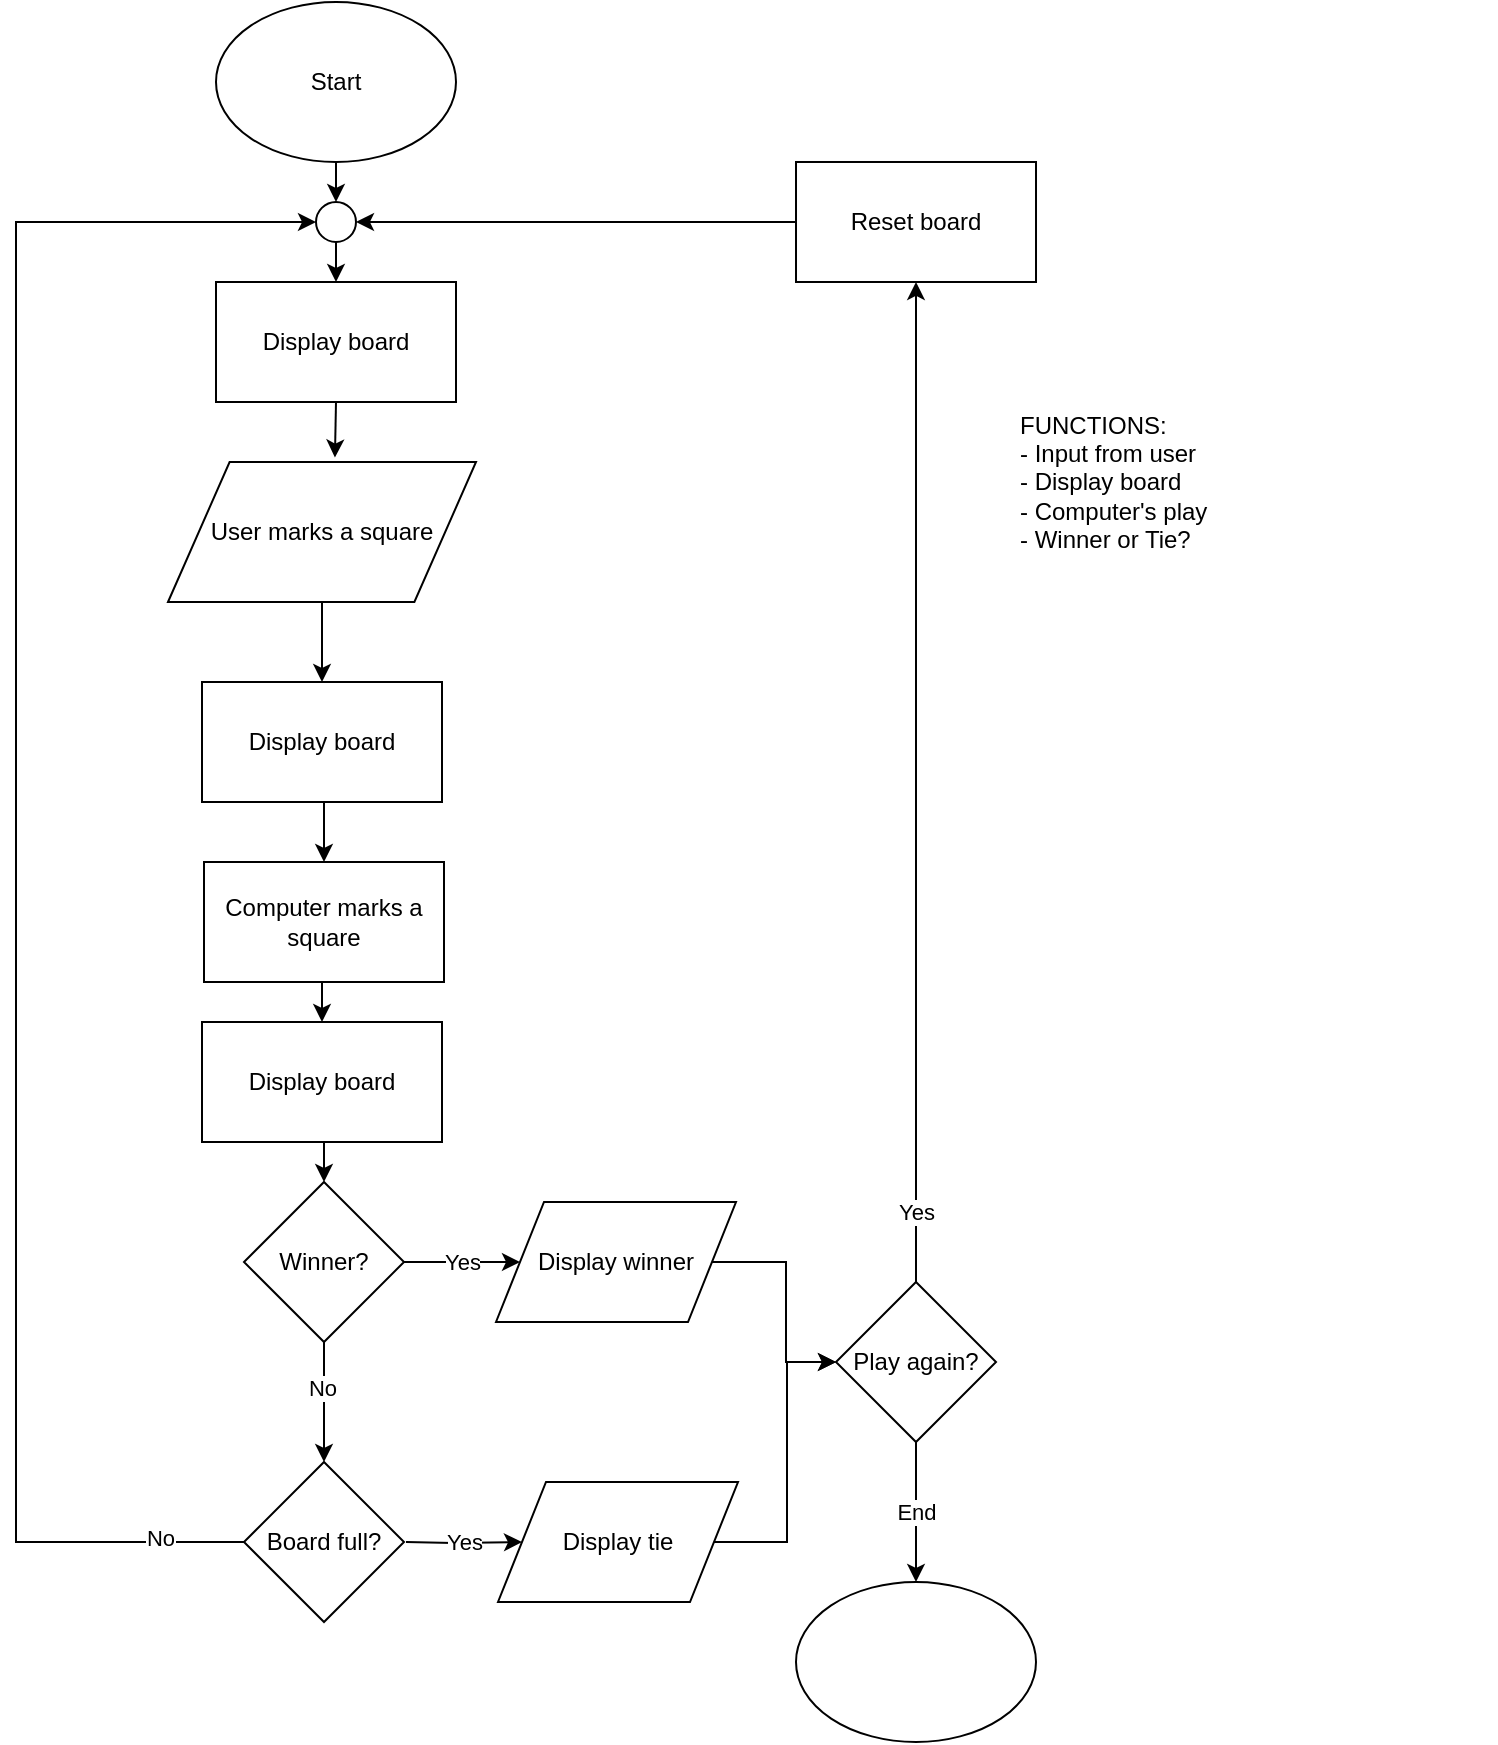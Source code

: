 <mxfile version="13.0.3" type="device"><diagram id="C5RBs43oDa-KdzZeNtuy" name="Page-1"><mxGraphModel dx="1378" dy="2150" grid="1" gridSize="10" guides="1" tooltips="1" connect="1" arrows="1" fold="1" page="1" pageScale="1" pageWidth="827" pageHeight="1169" math="0" shadow="0"><root><mxCell id="WIyWlLk6GJQsqaUBKTNV-0"/><mxCell id="WIyWlLk6GJQsqaUBKTNV-1" parent="WIyWlLk6GJQsqaUBKTNV-0"/><mxCell id="xdMYNbmBCf6SEY99HGj_-5" style="edgeStyle=orthogonalEdgeStyle;rounded=0;orthogonalLoop=1;jettySize=auto;html=1;exitX=0.5;exitY=1;exitDx=0;exitDy=0;entryX=0.5;entryY=0;entryDx=0;entryDy=0;" parent="WIyWlLk6GJQsqaUBKTNV-1" source="xdMYNbmBCf6SEY99HGj_-6" target="xdMYNbmBCf6SEY99HGj_-4" edge="1"><mxGeometry relative="1" as="geometry"/></mxCell><mxCell id="xdMYNbmBCf6SEY99HGj_-2" value="Start" style="ellipse;whiteSpace=wrap;html=1;" parent="WIyWlLk6GJQsqaUBKTNV-1" vertex="1"><mxGeometry x="220" y="80" width="120" height="80" as="geometry"/></mxCell><mxCell id="xdMYNbmBCf6SEY99HGj_-12" style="edgeStyle=orthogonalEdgeStyle;rounded=0;orthogonalLoop=1;jettySize=auto;html=1;exitX=0.5;exitY=1;exitDx=0;exitDy=0;entryX=0.542;entryY=-0.032;entryDx=0;entryDy=0;entryPerimeter=0;" parent="WIyWlLk6GJQsqaUBKTNV-1" source="xdMYNbmBCf6SEY99HGj_-4" target="xdMYNbmBCf6SEY99HGj_-11" edge="1"><mxGeometry relative="1" as="geometry"/></mxCell><mxCell id="xdMYNbmBCf6SEY99HGj_-4" value="Display board" style="rounded=0;whiteSpace=wrap;html=1;" parent="WIyWlLk6GJQsqaUBKTNV-1" vertex="1"><mxGeometry x="220" y="220" width="120" height="60" as="geometry"/></mxCell><mxCell id="xdMYNbmBCf6SEY99HGj_-6" value="" style="ellipse;whiteSpace=wrap;html=1;aspect=fixed;" parent="WIyWlLk6GJQsqaUBKTNV-1" vertex="1"><mxGeometry x="270" y="180" width="20" height="20" as="geometry"/></mxCell><mxCell id="xdMYNbmBCf6SEY99HGj_-9" style="edgeStyle=orthogonalEdgeStyle;rounded=0;orthogonalLoop=1;jettySize=auto;html=1;exitX=0.5;exitY=1;exitDx=0;exitDy=0;entryX=0.5;entryY=0;entryDx=0;entryDy=0;" parent="WIyWlLk6GJQsqaUBKTNV-1" source="xdMYNbmBCf6SEY99HGj_-2" target="xdMYNbmBCf6SEY99HGj_-6" edge="1"><mxGeometry relative="1" as="geometry"><mxPoint x="280" y="160" as="sourcePoint"/><mxPoint x="280" y="220" as="targetPoint"/></mxGeometry></mxCell><mxCell id="xdMYNbmBCf6SEY99HGj_-14" style="edgeStyle=orthogonalEdgeStyle;rounded=0;orthogonalLoop=1;jettySize=auto;html=1;exitX=0.5;exitY=1;exitDx=0;exitDy=0;entryX=0.5;entryY=0;entryDx=0;entryDy=0;" parent="WIyWlLk6GJQsqaUBKTNV-1" source="xdMYNbmBCf6SEY99HGj_-11" target="xdMYNbmBCf6SEY99HGj_-13" edge="1"><mxGeometry relative="1" as="geometry"/></mxCell><mxCell id="xdMYNbmBCf6SEY99HGj_-11" value="User marks a square" style="shape=parallelogram;perimeter=parallelogramPerimeter;verticalAlign=middle;horizontal=1;whiteSpace=wrap;html=1;" parent="WIyWlLk6GJQsqaUBKTNV-1" vertex="1"><mxGeometry x="196" y="310" width="154" height="70" as="geometry"/></mxCell><mxCell id="xdMYNbmBCf6SEY99HGj_-16" style="edgeStyle=orthogonalEdgeStyle;rounded=0;orthogonalLoop=1;jettySize=auto;html=1;exitX=0.5;exitY=1;exitDx=0;exitDy=0;entryX=0.5;entryY=0;entryDx=0;entryDy=0;" parent="WIyWlLk6GJQsqaUBKTNV-1" source="xdMYNbmBCf6SEY99HGj_-13" target="xdMYNbmBCf6SEY99HGj_-15" edge="1"><mxGeometry relative="1" as="geometry"/></mxCell><mxCell id="xdMYNbmBCf6SEY99HGj_-13" value="Display board" style="rounded=0;whiteSpace=wrap;html=1;" parent="WIyWlLk6GJQsqaUBKTNV-1" vertex="1"><mxGeometry x="213" y="420" width="120" height="60" as="geometry"/></mxCell><mxCell id="xdMYNbmBCf6SEY99HGj_-19" style="edgeStyle=orthogonalEdgeStyle;rounded=0;orthogonalLoop=1;jettySize=auto;html=1;exitX=0.5;exitY=1;exitDx=0;exitDy=0;entryX=0.5;entryY=0;entryDx=0;entryDy=0;" parent="WIyWlLk6GJQsqaUBKTNV-1" source="xdMYNbmBCf6SEY99HGj_-15" target="xdMYNbmBCf6SEY99HGj_-18" edge="1"><mxGeometry relative="1" as="geometry"/></mxCell><mxCell id="xdMYNbmBCf6SEY99HGj_-15" value="Computer marks a square" style="rounded=0;whiteSpace=wrap;html=1;" parent="WIyWlLk6GJQsqaUBKTNV-1" vertex="1"><mxGeometry x="214" y="510" width="120" height="60" as="geometry"/></mxCell><mxCell id="xdMYNbmBCf6SEY99HGj_-27" style="edgeStyle=orthogonalEdgeStyle;rounded=0;orthogonalLoop=1;jettySize=auto;html=1;exitX=0.5;exitY=1;exitDx=0;exitDy=0;entryX=0.5;entryY=0;entryDx=0;entryDy=0;" parent="WIyWlLk6GJQsqaUBKTNV-1" source="xdMYNbmBCf6SEY99HGj_-18" target="xdMYNbmBCf6SEY99HGj_-20" edge="1"><mxGeometry relative="1" as="geometry"/></mxCell><mxCell id="xdMYNbmBCf6SEY99HGj_-18" value="Display board" style="rounded=0;whiteSpace=wrap;html=1;" parent="WIyWlLk6GJQsqaUBKTNV-1" vertex="1"><mxGeometry x="213" y="590" width="120" height="60" as="geometry"/></mxCell><mxCell id="xdMYNbmBCf6SEY99HGj_-22" value="Yes" style="edgeStyle=orthogonalEdgeStyle;rounded=0;orthogonalLoop=1;jettySize=auto;html=1;exitX=1;exitY=0.5;exitDx=0;exitDy=0;entryX=0;entryY=0.5;entryDx=0;entryDy=0;" parent="WIyWlLk6GJQsqaUBKTNV-1" source="xdMYNbmBCf6SEY99HGj_-20" target="xdMYNbmBCf6SEY99HGj_-21" edge="1"><mxGeometry relative="1" as="geometry"/></mxCell><mxCell id="xdMYNbmBCf6SEY99HGj_-28" style="edgeStyle=orthogonalEdgeStyle;rounded=0;orthogonalLoop=1;jettySize=auto;html=1;exitX=0.5;exitY=1;exitDx=0;exitDy=0;entryX=0.5;entryY=0;entryDx=0;entryDy=0;" parent="WIyWlLk6GJQsqaUBKTNV-1" source="xdMYNbmBCf6SEY99HGj_-20" target="xdMYNbmBCf6SEY99HGj_-23" edge="1"><mxGeometry relative="1" as="geometry"/></mxCell><mxCell id="xdMYNbmBCf6SEY99HGj_-29" value="No" style="edgeLabel;html=1;align=center;verticalAlign=middle;resizable=0;points=[];" parent="xdMYNbmBCf6SEY99HGj_-28" vertex="1" connectable="0"><mxGeometry x="-0.226" y="-1" relative="1" as="geometry"><mxPoint as="offset"/></mxGeometry></mxCell><mxCell id="xdMYNbmBCf6SEY99HGj_-20" value="Winner?" style="rhombus;whiteSpace=wrap;html=1;" parent="WIyWlLk6GJQsqaUBKTNV-1" vertex="1"><mxGeometry x="234" y="670" width="80" height="80" as="geometry"/></mxCell><mxCell id="xdMYNbmBCf6SEY99HGj_-38" style="edgeStyle=orthogonalEdgeStyle;rounded=0;orthogonalLoop=1;jettySize=auto;html=1;exitX=1;exitY=0.5;exitDx=0;exitDy=0;entryX=0;entryY=0.5;entryDx=0;entryDy=0;" parent="WIyWlLk6GJQsqaUBKTNV-1" source="xdMYNbmBCf6SEY99HGj_-21" target="xdMYNbmBCf6SEY99HGj_-37" edge="1"><mxGeometry relative="1" as="geometry"/></mxCell><mxCell id="xdMYNbmBCf6SEY99HGj_-21" value="Display winner" style="shape=parallelogram;perimeter=parallelogramPerimeter;whiteSpace=wrap;html=1;" parent="WIyWlLk6GJQsqaUBKTNV-1" vertex="1"><mxGeometry x="360" y="680" width="120" height="60" as="geometry"/></mxCell><mxCell id="xdMYNbmBCf6SEY99HGj_-35" style="edgeStyle=orthogonalEdgeStyle;rounded=0;orthogonalLoop=1;jettySize=auto;html=1;exitX=0;exitY=0.5;exitDx=0;exitDy=0;entryX=0;entryY=0.5;entryDx=0;entryDy=0;" parent="WIyWlLk6GJQsqaUBKTNV-1" source="xdMYNbmBCf6SEY99HGj_-23" target="xdMYNbmBCf6SEY99HGj_-6" edge="1"><mxGeometry relative="1" as="geometry"><mxPoint x="130" y="165" as="targetPoint"/><Array as="points"><mxPoint x="120" y="850"/><mxPoint x="120" y="190"/></Array></mxGeometry></mxCell><mxCell id="xdMYNbmBCf6SEY99HGj_-36" value="No" style="edgeLabel;html=1;align=center;verticalAlign=middle;resizable=0;points=[];" parent="xdMYNbmBCf6SEY99HGj_-35" vertex="1" connectable="0"><mxGeometry x="-0.909" y="-2" relative="1" as="geometry"><mxPoint as="offset"/></mxGeometry></mxCell><mxCell id="xdMYNbmBCf6SEY99HGj_-23" value="Board full?" style="rhombus;whiteSpace=wrap;html=1;" parent="WIyWlLk6GJQsqaUBKTNV-1" vertex="1"><mxGeometry x="234" y="810" width="80" height="80" as="geometry"/></mxCell><mxCell id="xdMYNbmBCf6SEY99HGj_-24" value="Yes" style="edgeStyle=orthogonalEdgeStyle;rounded=0;orthogonalLoop=1;jettySize=auto;html=1;exitX=1;exitY=0.5;exitDx=0;exitDy=0;entryX=0;entryY=0.5;entryDx=0;entryDy=0;" parent="WIyWlLk6GJQsqaUBKTNV-1" target="xdMYNbmBCf6SEY99HGj_-25" edge="1"><mxGeometry relative="1" as="geometry"><mxPoint x="315" y="850" as="sourcePoint"/></mxGeometry></mxCell><mxCell id="xdMYNbmBCf6SEY99HGj_-39" style="edgeStyle=orthogonalEdgeStyle;rounded=0;orthogonalLoop=1;jettySize=auto;html=1;entryX=0;entryY=0.5;entryDx=0;entryDy=0;" parent="WIyWlLk6GJQsqaUBKTNV-1" source="xdMYNbmBCf6SEY99HGj_-25" target="xdMYNbmBCf6SEY99HGj_-37" edge="1"><mxGeometry relative="1" as="geometry"/></mxCell><mxCell id="xdMYNbmBCf6SEY99HGj_-25" value="Display tie" style="shape=parallelogram;perimeter=parallelogramPerimeter;whiteSpace=wrap;html=1;" parent="WIyWlLk6GJQsqaUBKTNV-1" vertex="1"><mxGeometry x="361" y="820" width="120" height="60" as="geometry"/></mxCell><mxCell id="xdMYNbmBCf6SEY99HGj_-40" style="edgeStyle=orthogonalEdgeStyle;rounded=0;orthogonalLoop=1;jettySize=auto;html=1;exitX=0.5;exitY=0;exitDx=0;exitDy=0;" parent="WIyWlLk6GJQsqaUBKTNV-1" source="xdMYNbmBCf6SEY99HGj_-37" target="xdMYNbmBCf6SEY99HGj_-41" edge="1"><mxGeometry relative="1" as="geometry"><mxPoint x="570.333" y="246.667" as="targetPoint"/></mxGeometry></mxCell><mxCell id="xdMYNbmBCf6SEY99HGj_-43" value="Yes" style="edgeLabel;html=1;align=center;verticalAlign=middle;resizable=0;points=[];" parent="xdMYNbmBCf6SEY99HGj_-40" vertex="1" connectable="0"><mxGeometry x="-0.861" relative="1" as="geometry"><mxPoint as="offset"/></mxGeometry></mxCell><mxCell id="xdMYNbmBCf6SEY99HGj_-45" value="End" style="edgeStyle=orthogonalEdgeStyle;rounded=0;orthogonalLoop=1;jettySize=auto;html=1;exitX=0.5;exitY=1;exitDx=0;exitDy=0;" parent="WIyWlLk6GJQsqaUBKTNV-1" source="xdMYNbmBCf6SEY99HGj_-37" target="xdMYNbmBCf6SEY99HGj_-44" edge="1"><mxGeometry relative="1" as="geometry"/></mxCell><mxCell id="xdMYNbmBCf6SEY99HGj_-37" value="Play again?" style="rhombus;whiteSpace=wrap;html=1;" parent="WIyWlLk6GJQsqaUBKTNV-1" vertex="1"><mxGeometry x="530" y="720" width="80" height="80" as="geometry"/></mxCell><mxCell id="xdMYNbmBCf6SEY99HGj_-42" style="edgeStyle=orthogonalEdgeStyle;rounded=0;orthogonalLoop=1;jettySize=auto;html=1;exitX=0;exitY=0.5;exitDx=0;exitDy=0;entryX=1;entryY=0.5;entryDx=0;entryDy=0;" parent="WIyWlLk6GJQsqaUBKTNV-1" source="xdMYNbmBCf6SEY99HGj_-41" target="xdMYNbmBCf6SEY99HGj_-6" edge="1"><mxGeometry relative="1" as="geometry"/></mxCell><mxCell id="xdMYNbmBCf6SEY99HGj_-41" value="Reset board" style="rounded=0;whiteSpace=wrap;html=1;" parent="WIyWlLk6GJQsqaUBKTNV-1" vertex="1"><mxGeometry x="510.003" y="159.997" width="120" height="60" as="geometry"/></mxCell><mxCell id="xdMYNbmBCf6SEY99HGj_-44" value="" style="ellipse;whiteSpace=wrap;html=1;" parent="WIyWlLk6GJQsqaUBKTNV-1" vertex="1"><mxGeometry x="510" y="870" width="120" height="80" as="geometry"/></mxCell><mxCell id="xdMYNbmBCf6SEY99HGj_-46" value="FUNCTIONS:&lt;br&gt;- Input from user&lt;br&gt;- Display board&lt;br&gt;- Computer's play&lt;br&gt;- Winner or Tie?" style="text;html=1;strokeColor=none;fillColor=none;align=left;verticalAlign=middle;whiteSpace=wrap;rounded=0;" parent="WIyWlLk6GJQsqaUBKTNV-1" vertex="1"><mxGeometry x="620" y="270" width="240" height="100" as="geometry"/></mxCell></root></mxGraphModel></diagram></mxfile>